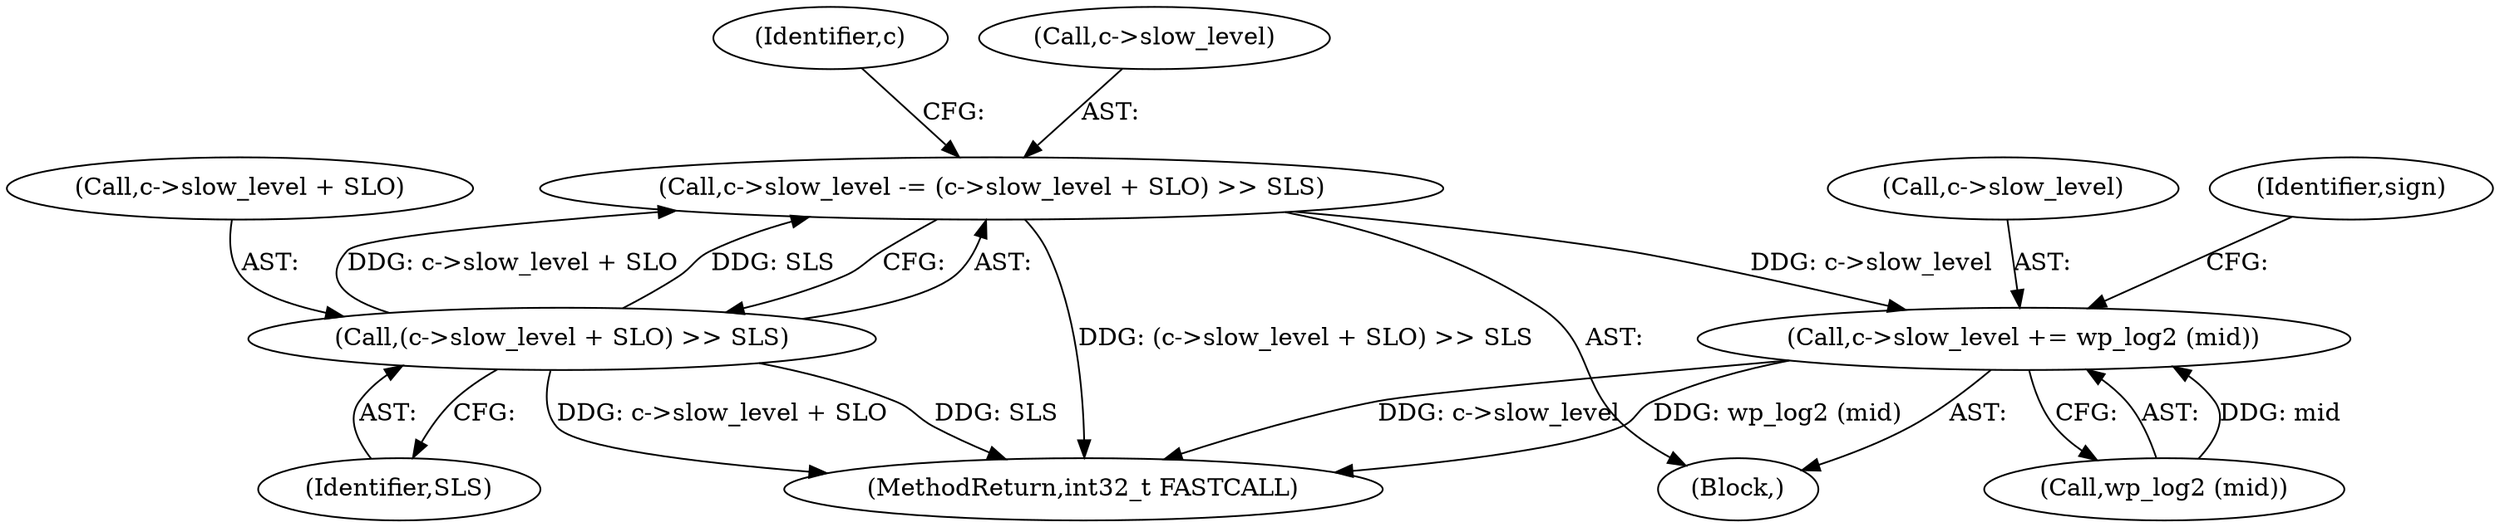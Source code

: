 digraph "0_WavPack_4bc05fc490b66ef2d45b1de26abf1455b486b0dc_0@pointer" {
"1000807" [label="(Call,c->slow_level -= (c->slow_level + SLO) >> SLS)"];
"1000811" [label="(Call,(c->slow_level + SLO) >> SLS)"];
"1000818" [label="(Call,c->slow_level += wp_log2 (mid))"];
"1000819" [label="(Call,c->slow_level)"];
"1000817" [label="(Identifier,SLS)"];
"1000829" [label="(MethodReturn,int32_t FASTCALL)"];
"1000812" [label="(Call,c->slow_level + SLO)"];
"1000822" [label="(Call,wp_log2 (mid))"];
"1000820" [label="(Identifier,c)"];
"1000806" [label="(Block,)"];
"1000811" [label="(Call,(c->slow_level + SLO) >> SLS)"];
"1000807" [label="(Call,c->slow_level -= (c->slow_level + SLO) >> SLS)"];
"1000826" [label="(Identifier,sign)"];
"1000808" [label="(Call,c->slow_level)"];
"1000818" [label="(Call,c->slow_level += wp_log2 (mid))"];
"1000807" -> "1000806"  [label="AST: "];
"1000807" -> "1000811"  [label="CFG: "];
"1000808" -> "1000807"  [label="AST: "];
"1000811" -> "1000807"  [label="AST: "];
"1000820" -> "1000807"  [label="CFG: "];
"1000807" -> "1000829"  [label="DDG: (c->slow_level + SLO) >> SLS"];
"1000811" -> "1000807"  [label="DDG: c->slow_level + SLO"];
"1000811" -> "1000807"  [label="DDG: SLS"];
"1000807" -> "1000818"  [label="DDG: c->slow_level"];
"1000811" -> "1000817"  [label="CFG: "];
"1000812" -> "1000811"  [label="AST: "];
"1000817" -> "1000811"  [label="AST: "];
"1000811" -> "1000829"  [label="DDG: SLS"];
"1000811" -> "1000829"  [label="DDG: c->slow_level + SLO"];
"1000818" -> "1000806"  [label="AST: "];
"1000818" -> "1000822"  [label="CFG: "];
"1000819" -> "1000818"  [label="AST: "];
"1000822" -> "1000818"  [label="AST: "];
"1000826" -> "1000818"  [label="CFG: "];
"1000818" -> "1000829"  [label="DDG: c->slow_level"];
"1000818" -> "1000829"  [label="DDG: wp_log2 (mid)"];
"1000822" -> "1000818"  [label="DDG: mid"];
}
